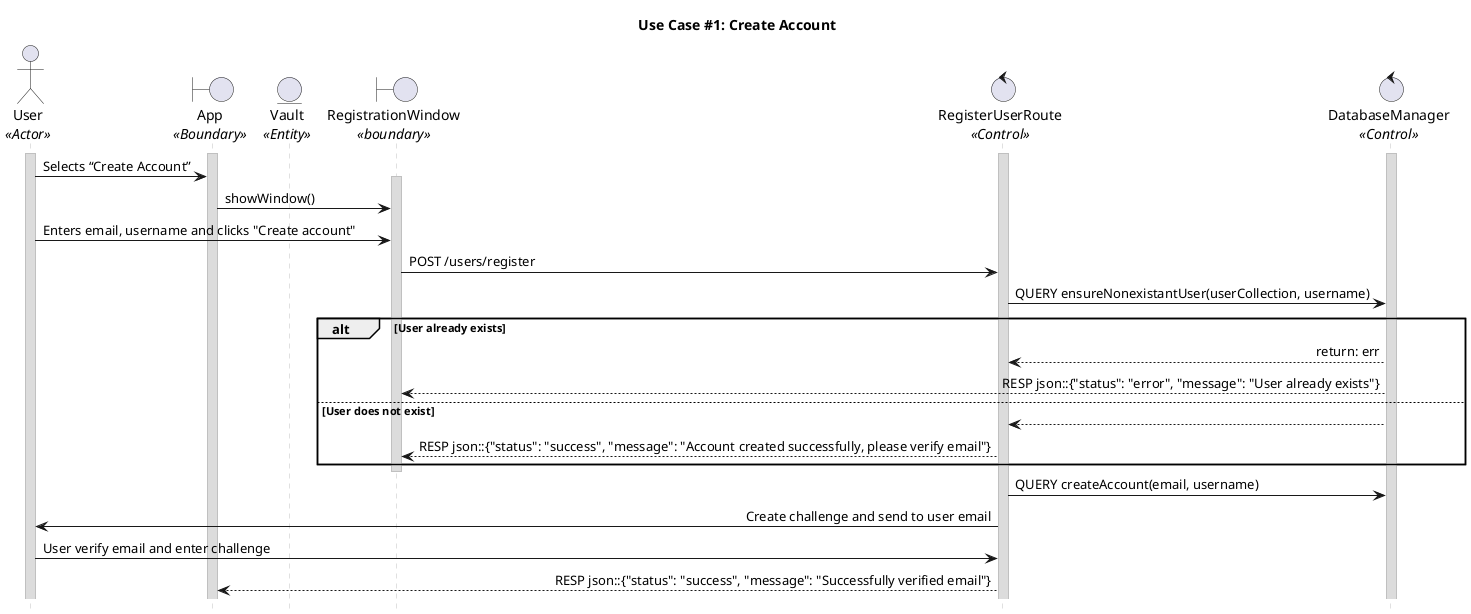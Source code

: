 @startuml uc01
title "Use Case #1: Create Account"


'Styling goes here
hide footbox
skinparam stereotypePosition bottom
skinparam sequenceMessageAlign direction
skinparam sequence {
	LifeLineBorderColor #Silver
	LifeLineBackgroundColor #Gainsboro
}

'Setup the objects involved here
actor User as u <<Actor>>
boundary App as a <<Boundary>>
entity Vault as v <<Entity>>
boundary RegistrationWindow as rw <<boundary>>
control RegisterUserRoute as rur <<Control>>
control DatabaseManager as db <<Control>> 

'Setup persistent objects here
activate u 
activate a
activate rur
activate db


'--- FLOW OF CONTROL STARTS HERE ---
' User selects “Create Account” on the front page.
u -> a: Selects “Create Account”

' System shows a form to create the account.
activate rw
a -> rw: showWindow()

' User enters email address, username and click "Create account"
u -> rw: Enters email, username and clicks "Create account"

' User device send a request to the server to create an account
rw -> rur: POST /users/register

rur -> db: QUERY ensureNonexistantUser(userCollection, username)

alt User already exists
	db --> rur: return: err
	db --> rw: RESP json::{"status": "error", "message": "User already exists"}
else User does not exist
	db --> rur: 
	rur --> rw: RESP json::{"status": "success", "message": "Account created successfully, please verify email"}
end
deactivate rw

rur -> db: QUERY createAccount(email, username)
rur -> u: Create challenge and send to user email
u -> rur: User verify email and enter challenge
rur --> a: RESP json::{"status": "success", "message": "Successfully verified email"}

'--- FLOW OF CONTROL ENDS HERE   ---

@enduml
